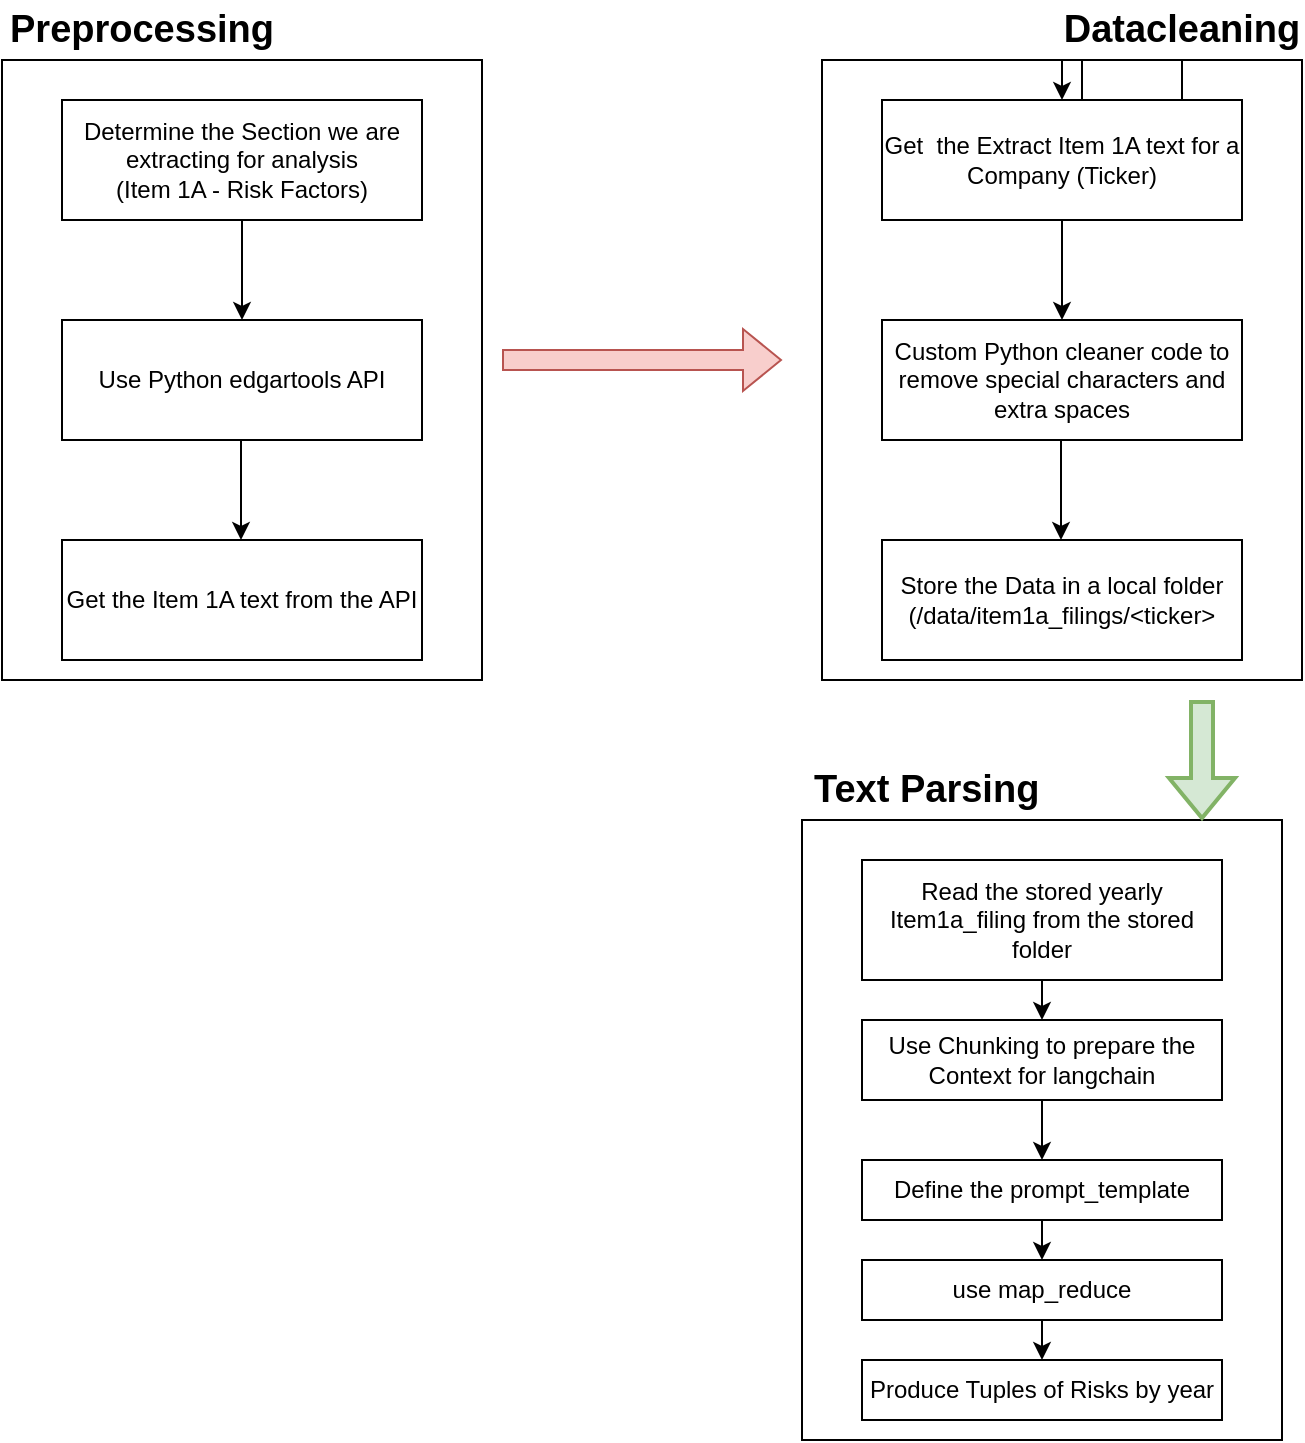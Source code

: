 <mxfile version="24.3.1" type="github">
  <diagram name="Page-1" id="V2vcfRySvBNWSirXKgl-">
    <mxGraphModel dx="989" dy="532" grid="1" gridSize="10" guides="1" tooltips="1" connect="1" arrows="1" fold="1" page="1" pageScale="1" pageWidth="850" pageHeight="1100" math="0" shadow="0">
      <root>
        <mxCell id="0" />
        <mxCell id="1" parent="0" />
        <mxCell id="vLscpnxXbQEHEHJatwRP-11" value="" style="group" vertex="1" connectable="0" parent="1">
          <mxGeometry x="40" y="70" width="240" height="340" as="geometry" />
        </mxCell>
        <mxCell id="vLscpnxXbQEHEHJatwRP-6" value="" style="rounded=0;whiteSpace=wrap;html=1;" vertex="1" parent="vLscpnxXbQEHEHJatwRP-11">
          <mxGeometry y="30" width="240" height="310" as="geometry" />
        </mxCell>
        <mxCell id="vLscpnxXbQEHEHJatwRP-5" value="" style="group" vertex="1" connectable="0" parent="vLscpnxXbQEHEHJatwRP-11">
          <mxGeometry x="30" y="50" width="180" height="280" as="geometry" />
        </mxCell>
        <mxCell id="vLscpnxXbQEHEHJatwRP-1" value="Determine the Section we are extracting for analysis&lt;br&gt;(Item 1A - Risk Factors)" style="rounded=0;whiteSpace=wrap;html=1;" vertex="1" parent="vLscpnxXbQEHEHJatwRP-5">
          <mxGeometry width="180" height="60" as="geometry" />
        </mxCell>
        <mxCell id="vLscpnxXbQEHEHJatwRP-2" value="Use Python edgartools API" style="rounded=0;whiteSpace=wrap;html=1;" vertex="1" parent="vLscpnxXbQEHEHJatwRP-5">
          <mxGeometry y="110" width="180" height="60" as="geometry" />
        </mxCell>
        <mxCell id="vLscpnxXbQEHEHJatwRP-3" value="Get the Item 1A text from the API" style="rounded=0;whiteSpace=wrap;html=1;" vertex="1" parent="vLscpnxXbQEHEHJatwRP-5">
          <mxGeometry y="220" width="180" height="60" as="geometry" />
        </mxCell>
        <mxCell id="vLscpnxXbQEHEHJatwRP-9" value="" style="endArrow=classic;html=1;rounded=0;" edge="1" parent="vLscpnxXbQEHEHJatwRP-5" target="vLscpnxXbQEHEHJatwRP-2">
          <mxGeometry width="50" height="50" relative="1" as="geometry">
            <mxPoint x="90" y="60" as="sourcePoint" />
            <mxPoint x="140" y="10" as="targetPoint" />
          </mxGeometry>
        </mxCell>
        <mxCell id="vLscpnxXbQEHEHJatwRP-10" value="" style="endArrow=classic;html=1;rounded=0;" edge="1" parent="vLscpnxXbQEHEHJatwRP-5">
          <mxGeometry width="50" height="50" relative="1" as="geometry">
            <mxPoint x="89.5" y="170" as="sourcePoint" />
            <mxPoint x="89.5" y="220" as="targetPoint" />
          </mxGeometry>
        </mxCell>
        <mxCell id="vLscpnxXbQEHEHJatwRP-7" value="Preprocessing" style="text;html=1;align=center;verticalAlign=middle;whiteSpace=wrap;rounded=0;fontStyle=1;fontSize=19;" vertex="1" parent="vLscpnxXbQEHEHJatwRP-11">
          <mxGeometry x="40" width="60" height="30" as="geometry" />
        </mxCell>
        <mxCell id="vLscpnxXbQEHEHJatwRP-12" value="" style="group" vertex="1" connectable="0" parent="1">
          <mxGeometry x="450" y="70" width="240" height="340" as="geometry" />
        </mxCell>
        <mxCell id="vLscpnxXbQEHEHJatwRP-13" value="" style="rounded=0;whiteSpace=wrap;html=1;" vertex="1" parent="vLscpnxXbQEHEHJatwRP-12">
          <mxGeometry y="30" width="240" height="310" as="geometry" />
        </mxCell>
        <mxCell id="vLscpnxXbQEHEHJatwRP-14" value="" style="group" vertex="1" connectable="0" parent="vLscpnxXbQEHEHJatwRP-12">
          <mxGeometry x="30" y="50" width="180" height="280" as="geometry" />
        </mxCell>
        <mxCell id="vLscpnxXbQEHEHJatwRP-15" value="Get&amp;nbsp; the Extract Item 1A text for a Company (Ticker)" style="rounded=0;whiteSpace=wrap;html=1;" vertex="1" parent="vLscpnxXbQEHEHJatwRP-14">
          <mxGeometry width="180" height="60" as="geometry" />
        </mxCell>
        <mxCell id="vLscpnxXbQEHEHJatwRP-16" value="Custom Python cleaner code to remove special characters and extra spaces" style="rounded=0;whiteSpace=wrap;html=1;" vertex="1" parent="vLscpnxXbQEHEHJatwRP-14">
          <mxGeometry y="110" width="180" height="60" as="geometry" />
        </mxCell>
        <mxCell id="vLscpnxXbQEHEHJatwRP-17" value="Store the Data in a local folder&lt;div&gt;(/data/item1a_filings/&amp;lt;ticker&amp;gt;&lt;/div&gt;" style="rounded=0;whiteSpace=wrap;html=1;" vertex="1" parent="vLscpnxXbQEHEHJatwRP-14">
          <mxGeometry y="220" width="180" height="60" as="geometry" />
        </mxCell>
        <mxCell id="vLscpnxXbQEHEHJatwRP-18" value="" style="endArrow=classic;html=1;rounded=0;" edge="1" parent="vLscpnxXbQEHEHJatwRP-14" target="vLscpnxXbQEHEHJatwRP-16">
          <mxGeometry width="50" height="50" relative="1" as="geometry">
            <mxPoint x="90" y="60" as="sourcePoint" />
            <mxPoint x="140" y="10" as="targetPoint" />
          </mxGeometry>
        </mxCell>
        <mxCell id="vLscpnxXbQEHEHJatwRP-19" value="" style="endArrow=classic;html=1;rounded=0;" edge="1" parent="vLscpnxXbQEHEHJatwRP-14">
          <mxGeometry width="50" height="50" relative="1" as="geometry">
            <mxPoint x="89.5" y="170" as="sourcePoint" />
            <mxPoint x="89.5" y="220" as="targetPoint" />
          </mxGeometry>
        </mxCell>
        <mxCell id="vLscpnxXbQEHEHJatwRP-21" value="" style="edgeStyle=orthogonalEdgeStyle;rounded=0;orthogonalLoop=1;jettySize=auto;html=1;" edge="1" parent="vLscpnxXbQEHEHJatwRP-12" source="vLscpnxXbQEHEHJatwRP-20" target="vLscpnxXbQEHEHJatwRP-15">
          <mxGeometry relative="1" as="geometry" />
        </mxCell>
        <mxCell id="vLscpnxXbQEHEHJatwRP-20" value="Datacleaning" style="text;html=1;align=center;verticalAlign=middle;whiteSpace=wrap;rounded=0;fontStyle=1;fontSize=19;" vertex="1" parent="vLscpnxXbQEHEHJatwRP-12">
          <mxGeometry x="150" width="60" height="30" as="geometry" />
        </mxCell>
        <mxCell id="vLscpnxXbQEHEHJatwRP-22" value="" style="shape=flexArrow;endArrow=classic;html=1;rounded=0;fillColor=#f8cecc;strokeColor=#b85450;" edge="1" parent="1">
          <mxGeometry width="50" height="50" relative="1" as="geometry">
            <mxPoint x="290" y="250" as="sourcePoint" />
            <mxPoint x="430" y="250" as="targetPoint" />
          </mxGeometry>
        </mxCell>
        <mxCell id="vLscpnxXbQEHEHJatwRP-36" value="" style="group" vertex="1" connectable="0" parent="1">
          <mxGeometry x="440" y="450" width="240" height="340" as="geometry" />
        </mxCell>
        <mxCell id="vLscpnxXbQEHEHJatwRP-37" value="" style="rounded=0;whiteSpace=wrap;html=1;" vertex="1" parent="vLscpnxXbQEHEHJatwRP-36">
          <mxGeometry y="30" width="240" height="310" as="geometry" />
        </mxCell>
        <mxCell id="vLscpnxXbQEHEHJatwRP-38" value="" style="group" vertex="1" connectable="0" parent="vLscpnxXbQEHEHJatwRP-36">
          <mxGeometry x="30" y="50" width="180" height="280" as="geometry" />
        </mxCell>
        <mxCell id="vLscpnxXbQEHEHJatwRP-39" value="Read the stored yearly Item1a_filing from the stored folder" style="rounded=0;whiteSpace=wrap;html=1;" vertex="1" parent="vLscpnxXbQEHEHJatwRP-38">
          <mxGeometry width="180" height="60" as="geometry" />
        </mxCell>
        <mxCell id="vLscpnxXbQEHEHJatwRP-40" value="Use Chunking to prepare the Context for langchain" style="rounded=0;whiteSpace=wrap;html=1;" vertex="1" parent="vLscpnxXbQEHEHJatwRP-38">
          <mxGeometry y="80" width="180" height="40" as="geometry" />
        </mxCell>
        <mxCell id="vLscpnxXbQEHEHJatwRP-42" value="" style="endArrow=classic;html=1;rounded=0;" edge="1" parent="vLscpnxXbQEHEHJatwRP-38" target="vLscpnxXbQEHEHJatwRP-40">
          <mxGeometry width="50" height="50" relative="1" as="geometry">
            <mxPoint x="90" y="60" as="sourcePoint" />
            <mxPoint x="140" y="10" as="targetPoint" />
          </mxGeometry>
        </mxCell>
        <mxCell id="vLscpnxXbQEHEHJatwRP-44" value="Text Parsing&amp;nbsp;" style="text;html=1;align=center;verticalAlign=middle;whiteSpace=wrap;rounded=0;fontStyle=1;fontSize=19;" vertex="1" parent="vLscpnxXbQEHEHJatwRP-36">
          <mxGeometry width="130" height="30" as="geometry" />
        </mxCell>
        <mxCell id="vLscpnxXbQEHEHJatwRP-41" value="Define the prompt_template" style="rounded=0;whiteSpace=wrap;html=1;" vertex="1" parent="vLscpnxXbQEHEHJatwRP-36">
          <mxGeometry x="30" y="200" width="180" height="30" as="geometry" />
        </mxCell>
        <mxCell id="vLscpnxXbQEHEHJatwRP-49" value="" style="endArrow=classic;html=1;rounded=0;exitX=0.5;exitY=1;exitDx=0;exitDy=0;entryX=0.5;entryY=0;entryDx=0;entryDy=0;" edge="1" parent="vLscpnxXbQEHEHJatwRP-36" source="vLscpnxXbQEHEHJatwRP-40" target="vLscpnxXbQEHEHJatwRP-41">
          <mxGeometry width="50" height="50" relative="1" as="geometry">
            <mxPoint x="130" y="120" as="sourcePoint" />
            <mxPoint x="130" y="140" as="targetPoint" />
          </mxGeometry>
        </mxCell>
        <mxCell id="vLscpnxXbQEHEHJatwRP-50" value="use map_reduce" style="rounded=0;whiteSpace=wrap;html=1;" vertex="1" parent="vLscpnxXbQEHEHJatwRP-36">
          <mxGeometry x="30" y="250" width="180" height="30" as="geometry" />
        </mxCell>
        <mxCell id="vLscpnxXbQEHEHJatwRP-51" value="" style="endArrow=classic;html=1;rounded=0;exitX=0.5;exitY=1;exitDx=0;exitDy=0;entryX=0.5;entryY=0;entryDx=0;entryDy=0;" edge="1" parent="vLscpnxXbQEHEHJatwRP-36" source="vLscpnxXbQEHEHJatwRP-41" target="vLscpnxXbQEHEHJatwRP-50">
          <mxGeometry width="50" height="50" relative="1" as="geometry">
            <mxPoint x="130" y="180" as="sourcePoint" />
            <mxPoint x="130" y="210" as="targetPoint" />
          </mxGeometry>
        </mxCell>
        <mxCell id="vLscpnxXbQEHEHJatwRP-52" value="Produce Tuples of Risks by year" style="rounded=0;whiteSpace=wrap;html=1;" vertex="1" parent="vLscpnxXbQEHEHJatwRP-36">
          <mxGeometry x="30" y="300" width="180" height="30" as="geometry" />
        </mxCell>
        <mxCell id="vLscpnxXbQEHEHJatwRP-47" value="" style="shape=flexArrow;endArrow=classic;html=1;rounded=0;fillColor=#d5e8d4;strokeColor=#82b366;fillStyle=solid;strokeWidth=2;" edge="1" parent="1">
          <mxGeometry width="50" height="50" relative="1" as="geometry">
            <mxPoint x="640" y="420" as="sourcePoint" />
            <mxPoint x="640" y="480" as="targetPoint" />
          </mxGeometry>
        </mxCell>
        <mxCell id="vLscpnxXbQEHEHJatwRP-53" value="" style="endArrow=classic;html=1;rounded=0;exitX=0.5;exitY=1;exitDx=0;exitDy=0;entryX=0.5;entryY=0;entryDx=0;entryDy=0;" edge="1" parent="1">
          <mxGeometry width="50" height="50" relative="1" as="geometry">
            <mxPoint x="560" y="730" as="sourcePoint" />
            <mxPoint x="560" y="750" as="targetPoint" />
          </mxGeometry>
        </mxCell>
      </root>
    </mxGraphModel>
  </diagram>
</mxfile>
